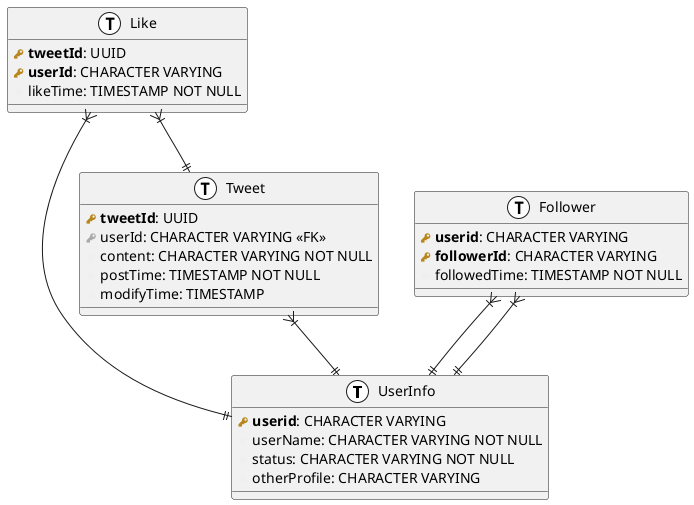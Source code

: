 @startuml twitter

!define primary_key(x) <b><color:#b8861b><&key></color> x</b>
!define foreign_key(x) <color:#aaaaaa><&key></color> x
!define column(x) <color:#efefef><&media-record></color> x
!define table(x) entity x << (T, white) >>

table( UserInfo ) {
  primary_key( userid ): CHARACTER VARYING 
  column( userName ): CHARACTER VARYING NOT NULL
  column( status ): CHARACTER VARYING NOT NULL
  column( otherProfile ): CHARACTER VARYING
}

table( Tweet ) {
  primary_key( tweetId ): UUID 
  foreign_key( userId ): CHARACTER VARYING <<FK>>
  column( content ): CHARACTER VARYING NOT NULL
  column( postTime ): TIMESTAMP NOT NULL
  column( modifyTime ): TIMESTAMP
}

table( Follower ) {
  primary_key( userid ): CHARACTER VARYING 
  primary_key( followerId ): CHARACTER VARYING
  column( followedTime ): TIMESTAMP NOT NULL
}

table( Like ) {
  primary_key( tweetId ): UUID
  primary_key( userId ): CHARACTER VARYING
  column( likeTime ): TIMESTAMP NOT NULL

}

Tweet }|--|| UserInfo
Follower }|--|| UserInfo
Follower }|--|| UserInfo
Like }|--|| Tweet
Like }|--|| UserInfo

@enduml
